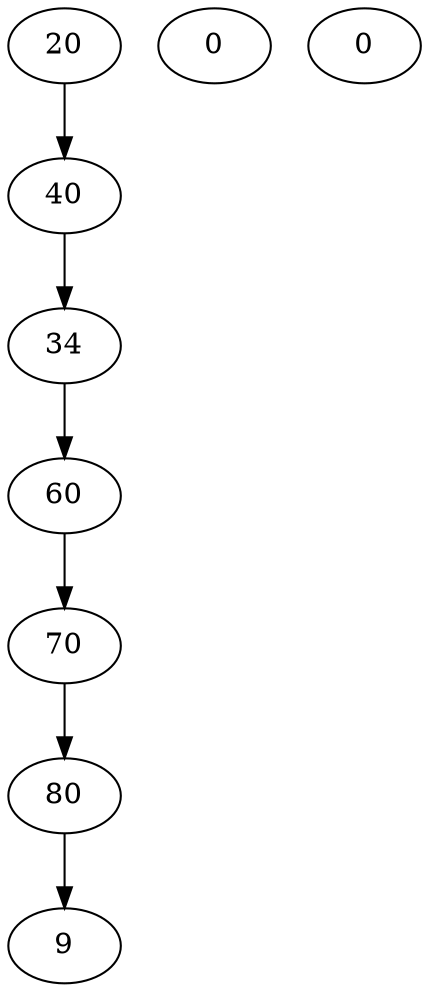 digraph G {
  1 [label="34"];
  2 [label="20"];
  3 [label="0"];
  4 [label="40"];
  5 [label="0"];
  6 [label="60"];
  7 [label="70"];
  8 [label="80"];
  1 -> 6;
  2 -> 4;
  4 -> 1;
  6 -> 7;
  7 -> 8;
  8 -> 9;
}
